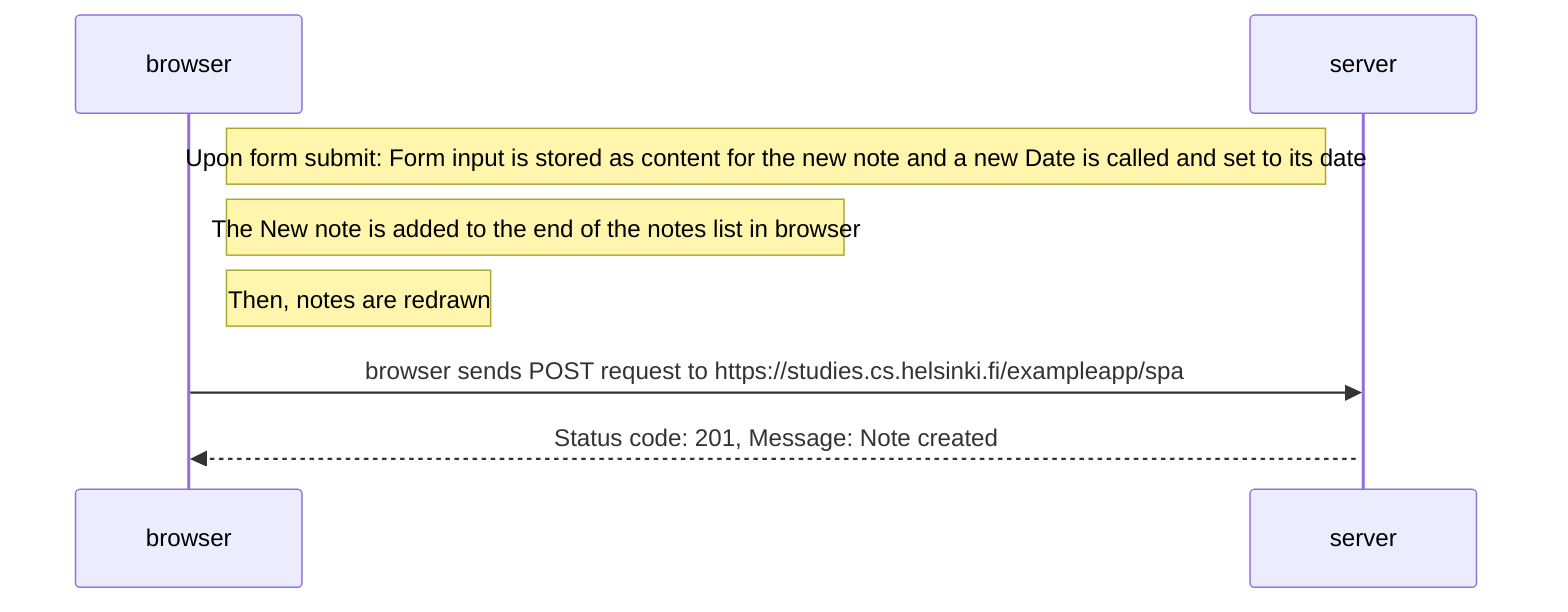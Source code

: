 sequenceDiagram
    participant browser
    participant server
    note right of browser: Upon form submit: Form input is stored as content for the new note and a new Date is called and set to its date
    note right of browser: The New note is added to the end of the notes list in browser
    note right of browser: Then, notes are redrawn
    browser->>server: browser sends POST  request to https://studies.cs.helsinki.fi/exampleapp/spa
    activate server
    
    server-->>browser: Status code: 201, Message: Note created